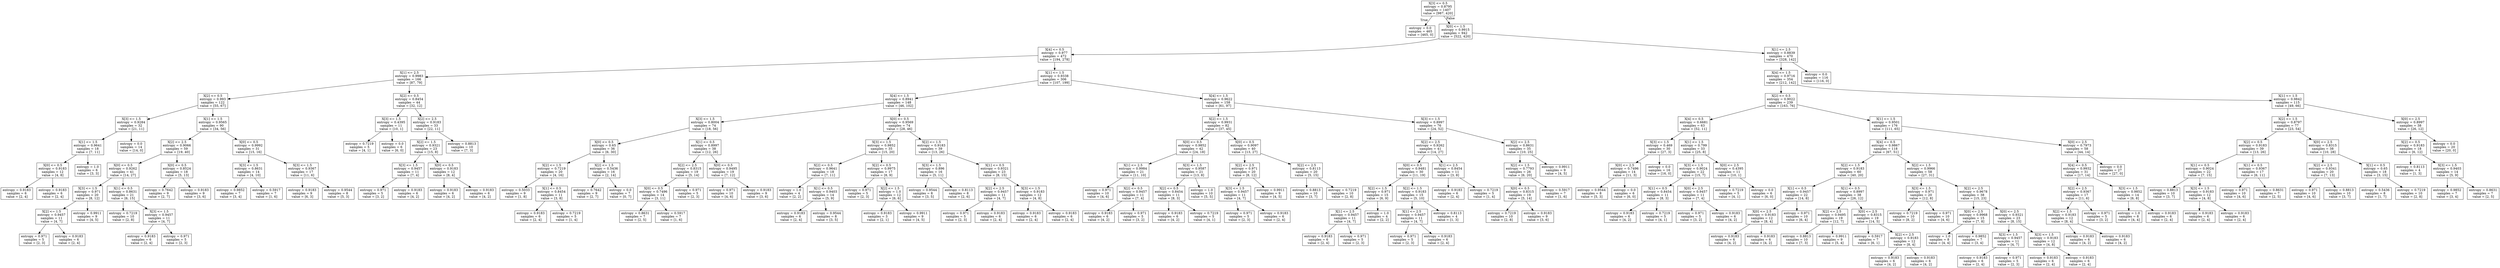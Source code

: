 digraph Tree {
node [shape=box] ;
0 [label="X[3] <= 0.5\nentropy = 0.8795\nsamples = 1407\nvalue = [987, 420]"] ;
1 [label="entropy = 0.0\nsamples = 465\nvalue = [465, 0]"] ;
0 -> 1 [labeldistance=2.5, labelangle=45, headlabel="True"] ;
2 [label="X[0] <= 1.5\nentropy = 0.9915\nsamples = 942\nvalue = [522, 420]"] ;
0 -> 2 [labeldistance=2.5, labelangle=-45, headlabel="False"] ;
3 [label="X[4] <= 0.5\nentropy = 0.977\nsamples = 472\nvalue = [194, 278]"] ;
2 -> 3 ;
4 [label="X[1] <= 2.5\nentropy = 0.9983\nsamples = 166\nvalue = [87, 79]"] ;
3 -> 4 ;
5 [label="X[2] <= 0.5\nentropy = 0.993\nsamples = 122\nvalue = [55, 67]"] ;
4 -> 5 ;
6 [label="X[3] <= 1.5\nentropy = 0.9284\nsamples = 32\nvalue = [21, 11]"] ;
5 -> 6 ;
7 [label="X[1] <= 1.5\nentropy = 0.9641\nsamples = 18\nvalue = [7, 11]"] ;
6 -> 7 ;
8 [label="X[0] <= 0.5\nentropy = 0.9183\nsamples = 12\nvalue = [4, 8]"] ;
7 -> 8 ;
9 [label="entropy = 0.9183\nsamples = 6\nvalue = [2, 4]"] ;
8 -> 9 ;
10 [label="entropy = 0.9183\nsamples = 6\nvalue = [2, 4]"] ;
8 -> 10 ;
11 [label="entropy = 1.0\nsamples = 6\nvalue = [3, 3]"] ;
7 -> 11 ;
12 [label="entropy = 0.0\nsamples = 14\nvalue = [14, 0]"] ;
6 -> 12 ;
13 [label="X[1] <= 1.5\nentropy = 0.9565\nsamples = 90\nvalue = [34, 56]"] ;
5 -> 13 ;
14 [label="X[2] <= 2.5\nentropy = 0.9066\nsamples = 59\nvalue = [19, 40]"] ;
13 -> 14 ;
15 [label="X[0] <= 0.5\nentropy = 0.9262\nsamples = 41\nvalue = [14, 27]"] ;
14 -> 15 ;
16 [label="X[3] <= 1.5\nentropy = 0.971\nsamples = 20\nvalue = [8, 12]"] ;
15 -> 16 ;
17 [label="X[2] <= 1.5\nentropy = 0.9457\nsamples = 11\nvalue = [4, 7]"] ;
16 -> 17 ;
18 [label="entropy = 0.971\nsamples = 5\nvalue = [2, 3]"] ;
17 -> 18 ;
19 [label="entropy = 0.9183\nsamples = 6\nvalue = [2, 4]"] ;
17 -> 19 ;
20 [label="entropy = 0.9911\nsamples = 9\nvalue = [4, 5]"] ;
16 -> 20 ;
21 [label="X[1] <= 0.5\nentropy = 0.8631\nsamples = 21\nvalue = [6, 15]"] ;
15 -> 21 ;
22 [label="entropy = 0.7219\nsamples = 10\nvalue = [2, 8]"] ;
21 -> 22 ;
23 [label="X[3] <= 1.5\nentropy = 0.9457\nsamples = 11\nvalue = [4, 7]"] ;
21 -> 23 ;
24 [label="entropy = 0.9183\nsamples = 6\nvalue = [2, 4]"] ;
23 -> 24 ;
25 [label="entropy = 0.971\nsamples = 5\nvalue = [2, 3]"] ;
23 -> 25 ;
26 [label="X[0] <= 0.5\nentropy = 0.8524\nsamples = 18\nvalue = [5, 13]"] ;
14 -> 26 ;
27 [label="entropy = 0.7642\nsamples = 9\nvalue = [2, 7]"] ;
26 -> 27 ;
28 [label="entropy = 0.9183\nsamples = 9\nvalue = [3, 6]"] ;
26 -> 28 ;
29 [label="X[0] <= 0.5\nentropy = 0.9992\nsamples = 31\nvalue = [15, 16]"] ;
13 -> 29 ;
30 [label="X[3] <= 1.5\nentropy = 0.8631\nsamples = 14\nvalue = [4, 10]"] ;
29 -> 30 ;
31 [label="entropy = 0.9852\nsamples = 7\nvalue = [3, 4]"] ;
30 -> 31 ;
32 [label="entropy = 0.5917\nsamples = 7\nvalue = [1, 6]"] ;
30 -> 32 ;
33 [label="X[3] <= 1.5\nentropy = 0.9367\nsamples = 17\nvalue = [11, 6]"] ;
29 -> 33 ;
34 [label="entropy = 0.9183\nsamples = 9\nvalue = [6, 3]"] ;
33 -> 34 ;
35 [label="entropy = 0.9544\nsamples = 8\nvalue = [5, 3]"] ;
33 -> 35 ;
36 [label="X[2] <= 0.5\nentropy = 0.8454\nsamples = 44\nvalue = [32, 12]"] ;
4 -> 36 ;
37 [label="X[3] <= 1.5\nentropy = 0.4395\nsamples = 11\nvalue = [10, 1]"] ;
36 -> 37 ;
38 [label="entropy = 0.7219\nsamples = 5\nvalue = [4, 1]"] ;
37 -> 38 ;
39 [label="entropy = 0.0\nsamples = 6\nvalue = [6, 0]"] ;
37 -> 39 ;
40 [label="X[2] <= 2.5\nentropy = 0.9183\nsamples = 33\nvalue = [22, 11]"] ;
36 -> 40 ;
41 [label="X[2] <= 1.5\nentropy = 0.9321\nsamples = 23\nvalue = [15, 8]"] ;
40 -> 41 ;
42 [label="X[3] <= 1.5\nentropy = 0.9457\nsamples = 11\nvalue = [7, 4]"] ;
41 -> 42 ;
43 [label="entropy = 0.971\nsamples = 5\nvalue = [3, 2]"] ;
42 -> 43 ;
44 [label="entropy = 0.9183\nsamples = 6\nvalue = [4, 2]"] ;
42 -> 44 ;
45 [label="X[0] <= 0.5\nentropy = 0.9183\nsamples = 12\nvalue = [8, 4]"] ;
41 -> 45 ;
46 [label="entropy = 0.9183\nsamples = 6\nvalue = [4, 2]"] ;
45 -> 46 ;
47 [label="entropy = 0.9183\nsamples = 6\nvalue = [4, 2]"] ;
45 -> 47 ;
48 [label="entropy = 0.8813\nsamples = 10\nvalue = [7, 3]"] ;
40 -> 48 ;
49 [label="X[1] <= 1.5\nentropy = 0.9338\nsamples = 306\nvalue = [107, 199]"] ;
3 -> 49 ;
50 [label="X[4] <= 1.5\nentropy = 0.8941\nsamples = 148\nvalue = [46, 102]"] ;
49 -> 50 ;
51 [label="X[3] <= 1.5\nentropy = 0.8004\nsamples = 74\nvalue = [18, 56]"] ;
50 -> 51 ;
52 [label="X[0] <= 0.5\nentropy = 0.65\nsamples = 36\nvalue = [6, 30]"] ;
51 -> 52 ;
53 [label="X[2] <= 1.5\nentropy = 0.7219\nsamples = 20\nvalue = [4, 16]"] ;
52 -> 53 ;
54 [label="entropy = 0.5033\nsamples = 9\nvalue = [1, 8]"] ;
53 -> 54 ;
55 [label="X[1] <= 0.5\nentropy = 0.8454\nsamples = 11\nvalue = [3, 8]"] ;
53 -> 55 ;
56 [label="entropy = 0.9183\nsamples = 6\nvalue = [2, 4]"] ;
55 -> 56 ;
57 [label="entropy = 0.7219\nsamples = 5\nvalue = [1, 4]"] ;
55 -> 57 ;
58 [label="X[2] <= 1.5\nentropy = 0.5436\nsamples = 16\nvalue = [2, 14]"] ;
52 -> 58 ;
59 [label="entropy = 0.7642\nsamples = 9\nvalue = [2, 7]"] ;
58 -> 59 ;
60 [label="entropy = 0.0\nsamples = 7\nvalue = [0, 7]"] ;
58 -> 60 ;
61 [label="X[1] <= 0.5\nentropy = 0.8997\nsamples = 38\nvalue = [12, 26]"] ;
51 -> 61 ;
62 [label="X[2] <= 2.5\nentropy = 0.8315\nsamples = 19\nvalue = [5, 14]"] ;
61 -> 62 ;
63 [label="X[0] <= 0.5\nentropy = 0.7496\nsamples = 14\nvalue = [3, 11]"] ;
62 -> 63 ;
64 [label="entropy = 0.8631\nsamples = 7\nvalue = [2, 5]"] ;
63 -> 64 ;
65 [label="entropy = 0.5917\nsamples = 7\nvalue = [1, 6]"] ;
63 -> 65 ;
66 [label="entropy = 0.971\nsamples = 5\nvalue = [2, 3]"] ;
62 -> 66 ;
67 [label="X[0] <= 0.5\nentropy = 0.9495\nsamples = 19\nvalue = [7, 12]"] ;
61 -> 67 ;
68 [label="entropy = 0.971\nsamples = 10\nvalue = [4, 6]"] ;
67 -> 68 ;
69 [label="entropy = 0.9183\nsamples = 9\nvalue = [3, 6]"] ;
67 -> 69 ;
70 [label="X[0] <= 0.5\nentropy = 0.9569\nsamples = 74\nvalue = [28, 46]"] ;
50 -> 70 ;
71 [label="X[3] <= 1.5\nentropy = 0.9852\nsamples = 35\nvalue = [15, 20]"] ;
70 -> 71 ;
72 [label="X[2] <= 0.5\nentropy = 0.9641\nsamples = 18\nvalue = [7, 11]"] ;
71 -> 72 ;
73 [label="entropy = 1.0\nsamples = 4\nvalue = [2, 2]"] ;
72 -> 73 ;
74 [label="X[1] <= 0.5\nentropy = 0.9403\nsamples = 14\nvalue = [5, 9]"] ;
72 -> 74 ;
75 [label="entropy = 0.9183\nsamples = 6\nvalue = [2, 4]"] ;
74 -> 75 ;
76 [label="entropy = 0.9544\nsamples = 8\nvalue = [3, 5]"] ;
74 -> 76 ;
77 [label="X[2] <= 0.5\nentropy = 0.9975\nsamples = 17\nvalue = [8, 9]"] ;
71 -> 77 ;
78 [label="entropy = 0.971\nsamples = 5\nvalue = [2, 3]"] ;
77 -> 78 ;
79 [label="X[2] <= 1.5\nentropy = 1.0\nsamples = 12\nvalue = [6, 6]"] ;
77 -> 79 ;
80 [label="entropy = 0.9183\nsamples = 3\nvalue = [2, 1]"] ;
79 -> 80 ;
81 [label="entropy = 0.9911\nsamples = 9\nvalue = [4, 5]"] ;
79 -> 81 ;
82 [label="X[2] <= 1.5\nentropy = 0.9183\nsamples = 39\nvalue = [13, 26]"] ;
70 -> 82 ;
83 [label="X[3] <= 1.5\nentropy = 0.896\nsamples = 16\nvalue = [5, 11]"] ;
82 -> 83 ;
84 [label="entropy = 0.9544\nsamples = 8\nvalue = [3, 5]"] ;
83 -> 84 ;
85 [label="entropy = 0.8113\nsamples = 8\nvalue = [2, 6]"] ;
83 -> 85 ;
86 [label="X[1] <= 0.5\nentropy = 0.9321\nsamples = 23\nvalue = [8, 15]"] ;
82 -> 86 ;
87 [label="X[2] <= 2.5\nentropy = 0.9457\nsamples = 11\nvalue = [4, 7]"] ;
86 -> 87 ;
88 [label="entropy = 0.971\nsamples = 5\nvalue = [2, 3]"] ;
87 -> 88 ;
89 [label="entropy = 0.9183\nsamples = 6\nvalue = [2, 4]"] ;
87 -> 89 ;
90 [label="X[3] <= 1.5\nentropy = 0.9183\nsamples = 12\nvalue = [4, 8]"] ;
86 -> 90 ;
91 [label="entropy = 0.9183\nsamples = 6\nvalue = [2, 4]"] ;
90 -> 91 ;
92 [label="entropy = 0.9183\nsamples = 6\nvalue = [2, 4]"] ;
90 -> 92 ;
93 [label="X[4] <= 1.5\nentropy = 0.9622\nsamples = 158\nvalue = [61, 97]"] ;
49 -> 93 ;
94 [label="X[2] <= 1.5\nentropy = 0.9931\nsamples = 82\nvalue = [37, 45]"] ;
93 -> 94 ;
95 [label="X[0] <= 0.5\nentropy = 0.9852\nsamples = 42\nvalue = [24, 18]"] ;
94 -> 95 ;
96 [label="X[1] <= 2.5\nentropy = 0.9984\nsamples = 21\nvalue = [11, 10]"] ;
95 -> 96 ;
97 [label="entropy = 0.971\nsamples = 10\nvalue = [4, 6]"] ;
96 -> 97 ;
98 [label="X[2] <= 0.5\nentropy = 0.9457\nsamples = 11\nvalue = [7, 4]"] ;
96 -> 98 ;
99 [label="entropy = 0.9183\nsamples = 6\nvalue = [4, 2]"] ;
98 -> 99 ;
100 [label="entropy = 0.971\nsamples = 5\nvalue = [3, 2]"] ;
98 -> 100 ;
101 [label="X[3] <= 1.5\nentropy = 0.9587\nsamples = 21\nvalue = [13, 8]"] ;
95 -> 101 ;
102 [label="X[2] <= 0.5\nentropy = 0.8454\nsamples = 11\nvalue = [8, 3]"] ;
101 -> 102 ;
103 [label="entropy = 0.9183\nsamples = 6\nvalue = [4, 2]"] ;
102 -> 103 ;
104 [label="entropy = 0.7219\nsamples = 5\nvalue = [4, 1]"] ;
102 -> 104 ;
105 [label="entropy = 1.0\nsamples = 10\nvalue = [5, 5]"] ;
101 -> 105 ;
106 [label="X[0] <= 0.5\nentropy = 0.9097\nsamples = 40\nvalue = [13, 27]"] ;
94 -> 106 ;
107 [label="X[2] <= 2.5\nentropy = 0.971\nsamples = 20\nvalue = [8, 12]"] ;
106 -> 107 ;
108 [label="X[3] <= 1.5\nentropy = 0.9457\nsamples = 11\nvalue = [4, 7]"] ;
107 -> 108 ;
109 [label="entropy = 0.971\nsamples = 5\nvalue = [2, 3]"] ;
108 -> 109 ;
110 [label="entropy = 0.9183\nsamples = 6\nvalue = [2, 4]"] ;
108 -> 110 ;
111 [label="entropy = 0.9911\nsamples = 9\nvalue = [4, 5]"] ;
107 -> 111 ;
112 [label="X[2] <= 2.5\nentropy = 0.8113\nsamples = 20\nvalue = [5, 15]"] ;
106 -> 112 ;
113 [label="entropy = 0.8813\nsamples = 10\nvalue = [3, 7]"] ;
112 -> 113 ;
114 [label="entropy = 0.7219\nsamples = 10\nvalue = [2, 8]"] ;
112 -> 114 ;
115 [label="X[3] <= 1.5\nentropy = 0.8997\nsamples = 76\nvalue = [24, 52]"] ;
93 -> 115 ;
116 [label="X[2] <= 2.5\nentropy = 0.9262\nsamples = 41\nvalue = [14, 27]"] ;
115 -> 116 ;
117 [label="X[0] <= 0.5\nentropy = 0.9481\nsamples = 30\nvalue = [11, 19]"] ;
116 -> 117 ;
118 [label="X[2] <= 1.5\nentropy = 0.971\nsamples = 15\nvalue = [6, 9]"] ;
117 -> 118 ;
119 [label="X[1] <= 2.5\nentropy = 0.9457\nsamples = 11\nvalue = [4, 7]"] ;
118 -> 119 ;
120 [label="entropy = 0.9183\nsamples = 6\nvalue = [2, 4]"] ;
119 -> 120 ;
121 [label="entropy = 0.971\nsamples = 5\nvalue = [2, 3]"] ;
119 -> 121 ;
122 [label="entropy = 1.0\nsamples = 4\nvalue = [2, 2]"] ;
118 -> 122 ;
123 [label="X[2] <= 1.5\nentropy = 0.9183\nsamples = 15\nvalue = [5, 10]"] ;
117 -> 123 ;
124 [label="X[1] <= 2.5\nentropy = 0.9457\nsamples = 11\nvalue = [4, 7]"] ;
123 -> 124 ;
125 [label="entropy = 0.971\nsamples = 5\nvalue = [2, 3]"] ;
124 -> 125 ;
126 [label="entropy = 0.9183\nsamples = 6\nvalue = [2, 4]"] ;
124 -> 126 ;
127 [label="entropy = 0.8113\nsamples = 4\nvalue = [1, 3]"] ;
123 -> 127 ;
128 [label="X[1] <= 2.5\nentropy = 0.8454\nsamples = 11\nvalue = [3, 8]"] ;
116 -> 128 ;
129 [label="entropy = 0.9183\nsamples = 6\nvalue = [2, 4]"] ;
128 -> 129 ;
130 [label="entropy = 0.7219\nsamples = 5\nvalue = [1, 4]"] ;
128 -> 130 ;
131 [label="X[2] <= 2.5\nentropy = 0.8631\nsamples = 35\nvalue = [10, 25]"] ;
115 -> 131 ;
132 [label="X[2] <= 1.5\nentropy = 0.7793\nsamples = 26\nvalue = [6, 20]"] ;
131 -> 132 ;
133 [label="X[0] <= 0.5\nentropy = 0.8315\nsamples = 19\nvalue = [5, 14]"] ;
132 -> 133 ;
134 [label="entropy = 0.7219\nsamples = 10\nvalue = [2, 8]"] ;
133 -> 134 ;
135 [label="entropy = 0.9183\nsamples = 9\nvalue = [3, 6]"] ;
133 -> 135 ;
136 [label="entropy = 0.5917\nsamples = 7\nvalue = [1, 6]"] ;
132 -> 136 ;
137 [label="entropy = 0.9911\nsamples = 9\nvalue = [4, 5]"] ;
131 -> 137 ;
138 [label="X[1] <= 2.5\nentropy = 0.8839\nsamples = 470\nvalue = [328, 142]"] ;
2 -> 138 ;
139 [label="X[4] <= 1.5\nentropy = 0.9716\nsamples = 354\nvalue = [212, 142]"] ;
138 -> 139 ;
140 [label="X[2] <= 0.5\nentropy = 0.9022\nsamples = 239\nvalue = [163, 76]"] ;
139 -> 140 ;
141 [label="X[4] <= 0.5\nentropy = 0.6681\nsamples = 63\nvalue = [52, 11]"] ;
140 -> 141 ;
142 [label="X[3] <= 1.5\nentropy = 0.469\nsamples = 30\nvalue = [27, 3]"] ;
141 -> 142 ;
143 [label="X[0] <= 2.5\nentropy = 0.7496\nsamples = 14\nvalue = [11, 3]"] ;
142 -> 143 ;
144 [label="entropy = 0.9544\nsamples = 8\nvalue = [5, 3]"] ;
143 -> 144 ;
145 [label="entropy = 0.0\nsamples = 6\nvalue = [6, 0]"] ;
143 -> 145 ;
146 [label="entropy = 0.0\nsamples = 16\nvalue = [16, 0]"] ;
142 -> 146 ;
147 [label="X[1] <= 1.5\nentropy = 0.799\nsamples = 33\nvalue = [25, 8]"] ;
141 -> 147 ;
148 [label="X[3] <= 1.5\nentropy = 0.9024\nsamples = 22\nvalue = [15, 7]"] ;
147 -> 148 ;
149 [label="X[1] <= 0.5\nentropy = 0.8454\nsamples = 11\nvalue = [8, 3]"] ;
148 -> 149 ;
150 [label="entropy = 0.9183\nsamples = 6\nvalue = [4, 2]"] ;
149 -> 150 ;
151 [label="entropy = 0.7219\nsamples = 5\nvalue = [4, 1]"] ;
149 -> 151 ;
152 [label="X[0] <= 2.5\nentropy = 0.9457\nsamples = 11\nvalue = [7, 4]"] ;
148 -> 152 ;
153 [label="entropy = 0.971\nsamples = 5\nvalue = [3, 2]"] ;
152 -> 153 ;
154 [label="entropy = 0.9183\nsamples = 6\nvalue = [4, 2]"] ;
152 -> 154 ;
155 [label="X[0] <= 2.5\nentropy = 0.4395\nsamples = 11\nvalue = [10, 1]"] ;
147 -> 155 ;
156 [label="entropy = 0.7219\nsamples = 5\nvalue = [4, 1]"] ;
155 -> 156 ;
157 [label="entropy = 0.0\nsamples = 6\nvalue = [6, 0]"] ;
155 -> 157 ;
158 [label="X[1] <= 1.5\nentropy = 0.9501\nsamples = 176\nvalue = [111, 65]"] ;
140 -> 158 ;
159 [label="X[4] <= 0.5\nentropy = 0.9867\nsamples = 118\nvalue = [67, 51]"] ;
158 -> 159 ;
160 [label="X[2] <= 1.5\nentropy = 0.9183\nsamples = 60\nvalue = [40, 20]"] ;
159 -> 160 ;
161 [label="X[1] <= 0.5\nentropy = 0.9457\nsamples = 22\nvalue = [14, 8]"] ;
160 -> 161 ;
162 [label="X[0] <= 2.5\nentropy = 0.9183\nsamples = 12\nvalue = [8, 4]"] ;
161 -> 162 ;
163 [label="entropy = 0.9183\nsamples = 6\nvalue = [4, 2]"] ;
162 -> 163 ;
164 [label="entropy = 0.9183\nsamples = 6\nvalue = [4, 2]"] ;
162 -> 164 ;
165 [label="entropy = 0.971\nsamples = 10\nvalue = [6, 4]"] ;
161 -> 165 ;
166 [label="X[1] <= 0.5\nentropy = 0.8997\nsamples = 38\nvalue = [26, 12]"] ;
160 -> 166 ;
167 [label="X[2] <= 2.5\nentropy = 0.9495\nsamples = 19\nvalue = [12, 7]"] ;
166 -> 167 ;
168 [label="entropy = 0.8813\nsamples = 10\nvalue = [7, 3]"] ;
167 -> 168 ;
169 [label="entropy = 0.9911\nsamples = 9\nvalue = [5, 4]"] ;
167 -> 169 ;
170 [label="X[0] <= 2.5\nentropy = 0.8315\nsamples = 19\nvalue = [14, 5]"] ;
166 -> 170 ;
171 [label="entropy = 0.5917\nsamples = 7\nvalue = [6, 1]"] ;
170 -> 171 ;
172 [label="X[2] <= 2.5\nentropy = 0.9183\nsamples = 12\nvalue = [8, 4]"] ;
170 -> 172 ;
173 [label="entropy = 0.9183\nsamples = 6\nvalue = [4, 2]"] ;
172 -> 173 ;
174 [label="entropy = 0.9183\nsamples = 6\nvalue = [4, 2]"] ;
172 -> 174 ;
175 [label="X[2] <= 1.5\nentropy = 0.9966\nsamples = 58\nvalue = [27, 31]"] ;
159 -> 175 ;
176 [label="X[3] <= 1.5\nentropy = 0.971\nsamples = 20\nvalue = [12, 8]"] ;
175 -> 176 ;
177 [label="entropy = 0.7219\nsamples = 10\nvalue = [8, 2]"] ;
176 -> 177 ;
178 [label="entropy = 0.971\nsamples = 10\nvalue = [4, 6]"] ;
176 -> 178 ;
179 [label="X[2] <= 2.5\nentropy = 0.9678\nsamples = 38\nvalue = [15, 23]"] ;
175 -> 179 ;
180 [label="X[0] <= 2.5\nentropy = 0.9968\nsamples = 15\nvalue = [7, 8]"] ;
179 -> 180 ;
181 [label="entropy = 1.0\nsamples = 8\nvalue = [4, 4]"] ;
180 -> 181 ;
182 [label="entropy = 0.9852\nsamples = 7\nvalue = [3, 4]"] ;
180 -> 182 ;
183 [label="X[0] <= 2.5\nentropy = 0.9321\nsamples = 23\nvalue = [8, 15]"] ;
179 -> 183 ;
184 [label="X[3] <= 1.5\nentropy = 0.9457\nsamples = 11\nvalue = [4, 7]"] ;
183 -> 184 ;
185 [label="entropy = 0.9183\nsamples = 6\nvalue = [2, 4]"] ;
184 -> 185 ;
186 [label="entropy = 0.971\nsamples = 5\nvalue = [2, 3]"] ;
184 -> 186 ;
187 [label="X[3] <= 1.5\nentropy = 0.9183\nsamples = 12\nvalue = [4, 8]"] ;
183 -> 187 ;
188 [label="entropy = 0.9183\nsamples = 6\nvalue = [2, 4]"] ;
187 -> 188 ;
189 [label="entropy = 0.9183\nsamples = 6\nvalue = [2, 4]"] ;
187 -> 189 ;
190 [label="X[0] <= 2.5\nentropy = 0.7973\nsamples = 58\nvalue = [44, 14]"] ;
158 -> 190 ;
191 [label="X[4] <= 0.5\nentropy = 0.9932\nsamples = 31\nvalue = [17, 14]"] ;
190 -> 191 ;
192 [label="X[2] <= 2.5\nentropy = 0.9367\nsamples = 17\nvalue = [11, 6]"] ;
191 -> 192 ;
193 [label="X[2] <= 1.5\nentropy = 0.9183\nsamples = 12\nvalue = [8, 4]"] ;
192 -> 193 ;
194 [label="entropy = 0.9183\nsamples = 6\nvalue = [4, 2]"] ;
193 -> 194 ;
195 [label="entropy = 0.9183\nsamples = 6\nvalue = [4, 2]"] ;
193 -> 195 ;
196 [label="entropy = 0.971\nsamples = 5\nvalue = [3, 2]"] ;
192 -> 196 ;
197 [label="X[3] <= 1.5\nentropy = 0.9852\nsamples = 14\nvalue = [6, 8]"] ;
191 -> 197 ;
198 [label="entropy = 1.0\nsamples = 8\nvalue = [4, 4]"] ;
197 -> 198 ;
199 [label="entropy = 0.9183\nsamples = 6\nvalue = [2, 4]"] ;
197 -> 199 ;
200 [label="entropy = 0.0\nsamples = 27\nvalue = [27, 0]"] ;
190 -> 200 ;
201 [label="X[1] <= 1.5\nentropy = 0.9842\nsamples = 115\nvalue = [49, 66]"] ;
139 -> 201 ;
202 [label="X[2] <= 1.5\nentropy = 0.8797\nsamples = 77\nvalue = [23, 54]"] ;
201 -> 202 ;
203 [label="X[2] <= 0.5\nentropy = 0.9183\nsamples = 39\nvalue = [13, 26]"] ;
202 -> 203 ;
204 [label="X[1] <= 0.5\nentropy = 0.9024\nsamples = 22\nvalue = [7, 15]"] ;
203 -> 204 ;
205 [label="entropy = 0.8813\nsamples = 10\nvalue = [3, 7]"] ;
204 -> 205 ;
206 [label="X[3] <= 1.5\nentropy = 0.9183\nsamples = 12\nvalue = [4, 8]"] ;
204 -> 206 ;
207 [label="entropy = 0.9183\nsamples = 6\nvalue = [2, 4]"] ;
206 -> 207 ;
208 [label="entropy = 0.9183\nsamples = 6\nvalue = [2, 4]"] ;
206 -> 208 ;
209 [label="X[1] <= 0.5\nentropy = 0.9367\nsamples = 17\nvalue = [6, 11]"] ;
203 -> 209 ;
210 [label="entropy = 0.971\nsamples = 10\nvalue = [4, 6]"] ;
209 -> 210 ;
211 [label="entropy = 0.8631\nsamples = 7\nvalue = [2, 5]"] ;
209 -> 211 ;
212 [label="X[0] <= 2.5\nentropy = 0.8315\nsamples = 38\nvalue = [10, 28]"] ;
202 -> 212 ;
213 [label="X[2] <= 2.5\nentropy = 0.9341\nsamples = 20\nvalue = [7, 13]"] ;
212 -> 213 ;
214 [label="entropy = 0.971\nsamples = 10\nvalue = [4, 6]"] ;
213 -> 214 ;
215 [label="entropy = 0.8813\nsamples = 10\nvalue = [3, 7]"] ;
213 -> 215 ;
216 [label="X[1] <= 0.5\nentropy = 0.65\nsamples = 18\nvalue = [3, 15]"] ;
212 -> 216 ;
217 [label="entropy = 0.5436\nsamples = 8\nvalue = [1, 7]"] ;
216 -> 217 ;
218 [label="entropy = 0.7219\nsamples = 10\nvalue = [2, 8]"] ;
216 -> 218 ;
219 [label="X[0] <= 2.5\nentropy = 0.8997\nsamples = 38\nvalue = [26, 12]"] ;
201 -> 219 ;
220 [label="X[2] <= 0.5\nentropy = 0.9183\nsamples = 18\nvalue = [6, 12]"] ;
219 -> 220 ;
221 [label="entropy = 0.8113\nsamples = 4\nvalue = [1, 3]"] ;
220 -> 221 ;
222 [label="X[3] <= 1.5\nentropy = 0.9403\nsamples = 14\nvalue = [5, 9]"] ;
220 -> 222 ;
223 [label="entropy = 0.9852\nsamples = 7\nvalue = [3, 4]"] ;
222 -> 223 ;
224 [label="entropy = 0.8631\nsamples = 7\nvalue = [2, 5]"] ;
222 -> 224 ;
225 [label="entropy = 0.0\nsamples = 20\nvalue = [20, 0]"] ;
219 -> 225 ;
226 [label="entropy = 0.0\nsamples = 116\nvalue = [116, 0]"] ;
138 -> 226 ;
}